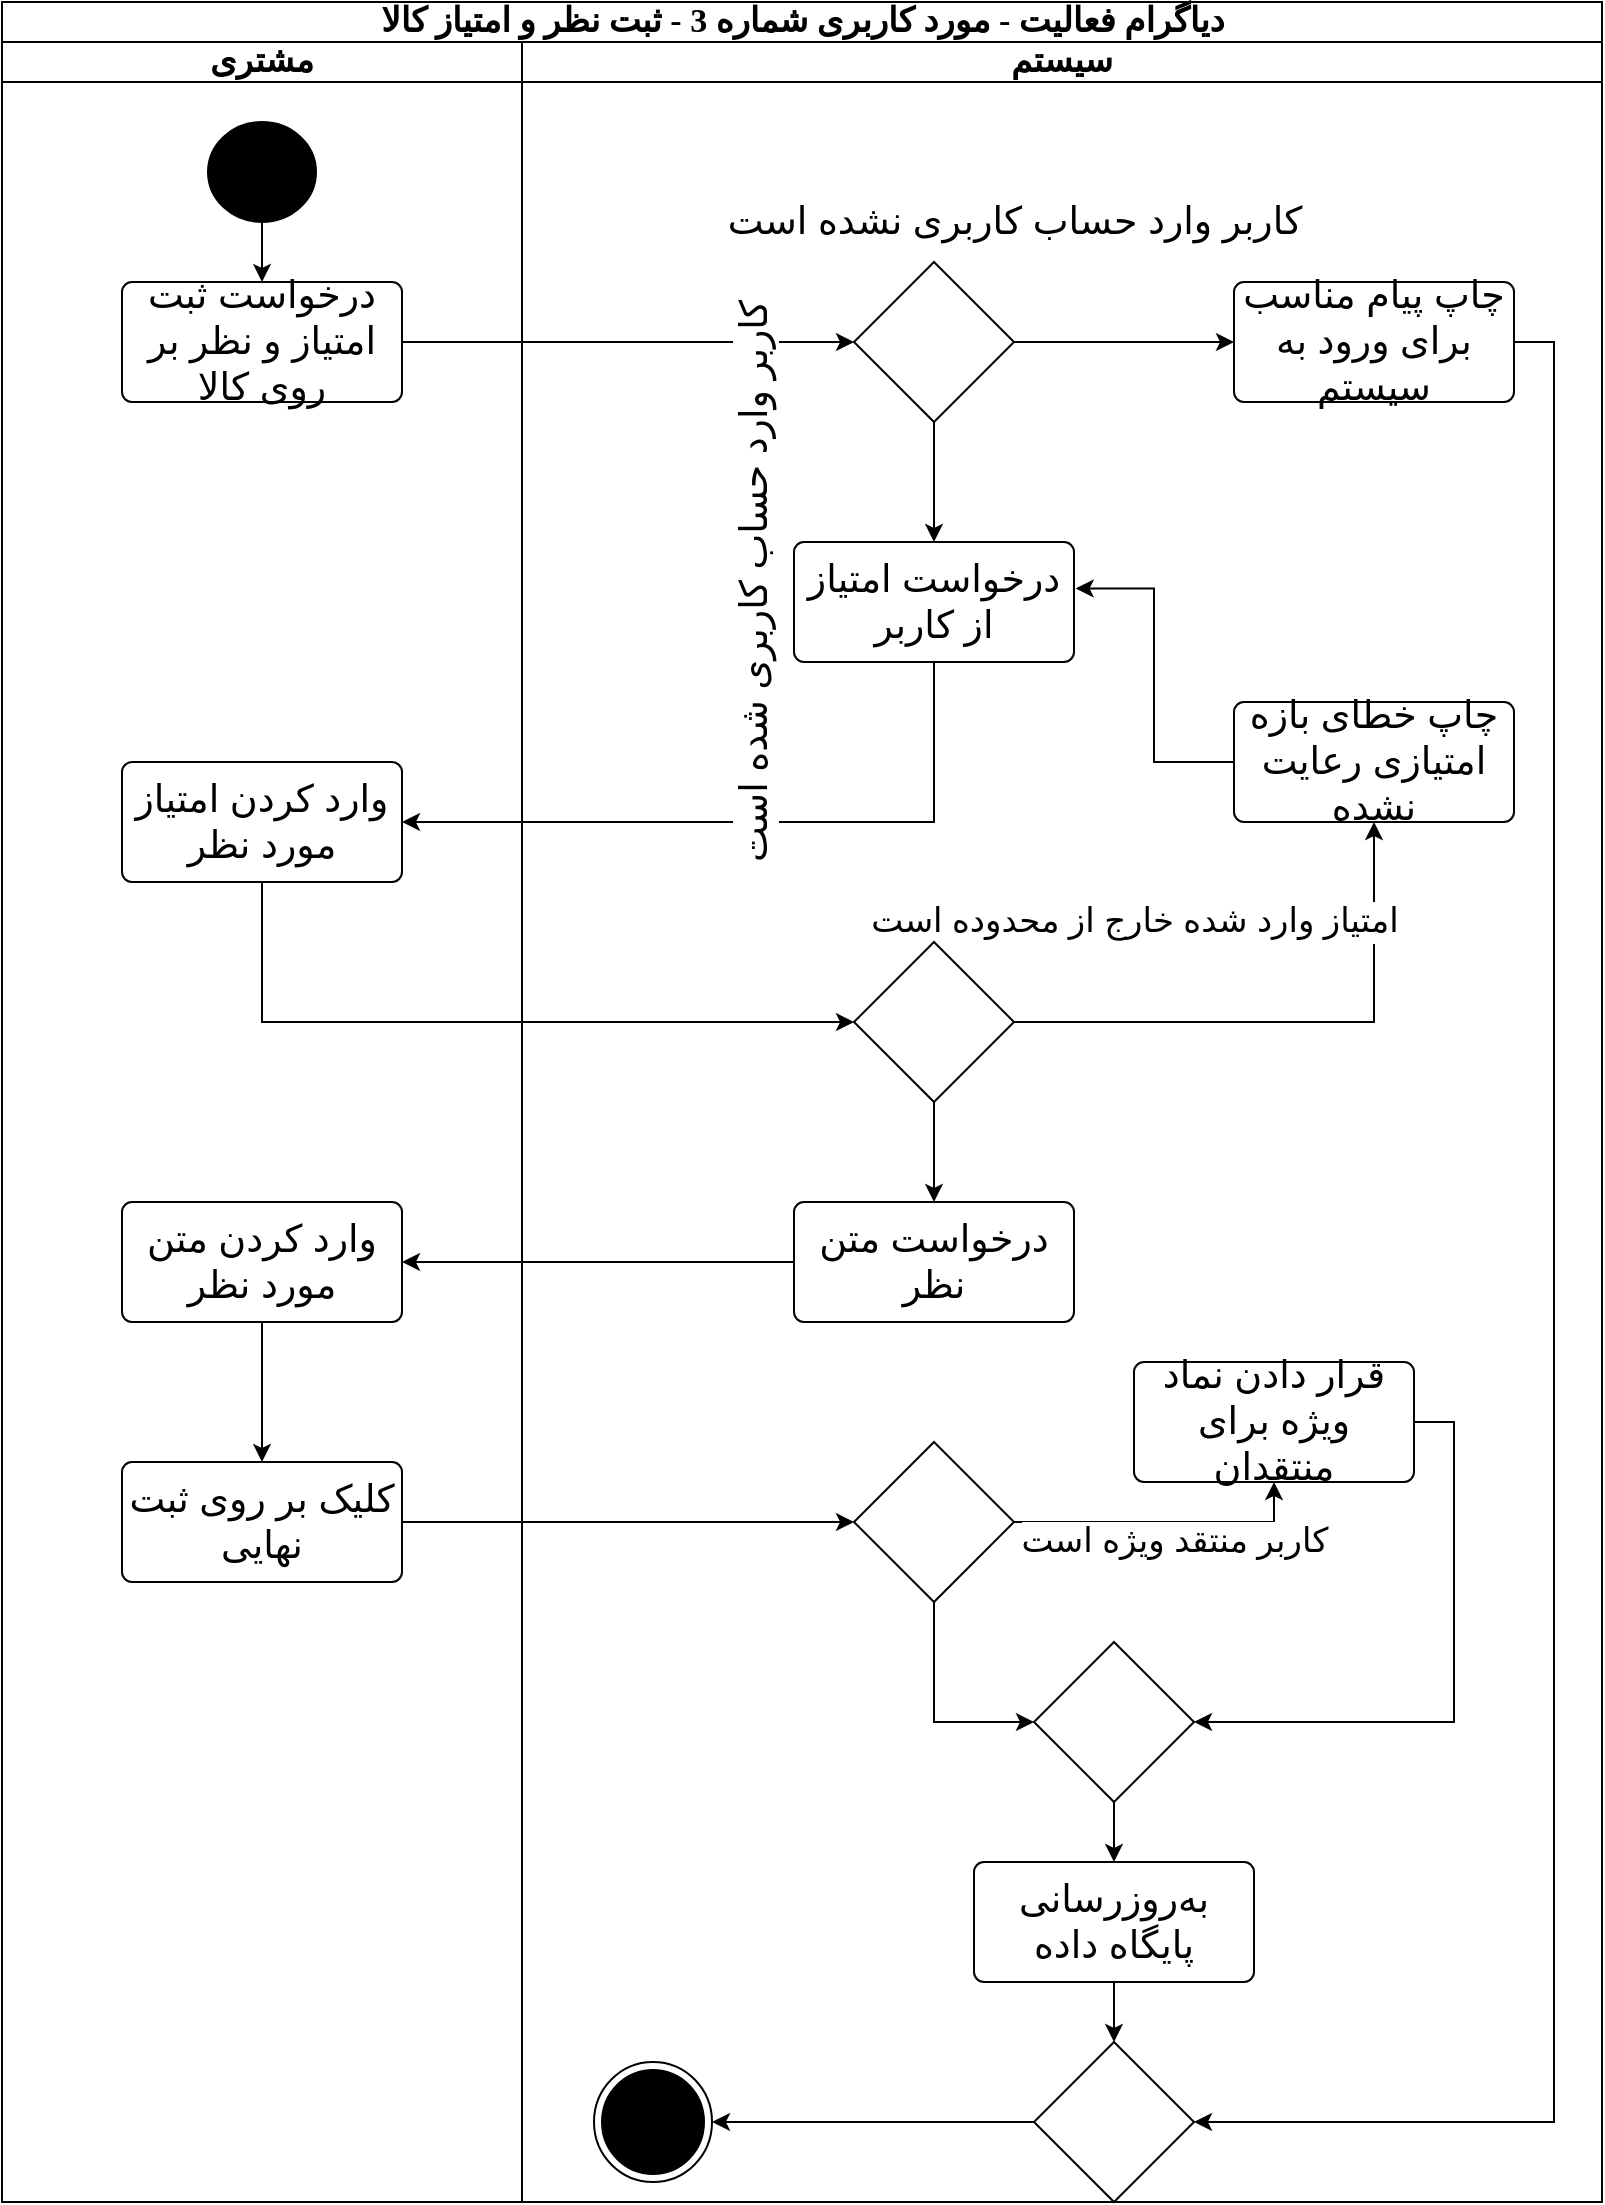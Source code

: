 <mxfile version="24.4.4" type="device">
  <diagram name="Page-1" id="0783ab3e-0a74-02c8-0abd-f7b4e66b4bec">
    <mxGraphModel dx="1615" dy="815" grid="1" gridSize="10" guides="1" tooltips="1" connect="1" arrows="1" fold="1" page="1" pageScale="1" pageWidth="827" pageHeight="1169" background="none" math="0" shadow="0">
      <root>
        <mxCell id="0" />
        <mxCell id="1" parent="0" />
        <mxCell id="1c1d494c118603dd-1" value="دیاگرام فعالیت - مورد کاربری شماره 3 - ثبت نظر و امتیاز کالا" style="swimlane;html=1;childLayout=stackLayout;startSize=20;rounded=0;shadow=0;comic=0;labelBackgroundColor=none;strokeWidth=1;fontFamily=Verdana;fontSize=17;align=center;" parent="1" vertex="1">
          <mxGeometry x="14" y="20" width="800" height="1100" as="geometry" />
        </mxCell>
        <mxCell id="bYX_rBt1W14Q4xHbeTwR-1" value="مشتری" style="swimlane;startSize=20;whiteSpace=wrap;html=1;fontSize=17;" parent="1c1d494c118603dd-1" vertex="1">
          <mxGeometry y="20" width="260" height="1080" as="geometry" />
        </mxCell>
        <mxCell id="bYX_rBt1W14Q4xHbeTwR-70" style="edgeStyle=orthogonalEdgeStyle;rounded=0;orthogonalLoop=1;jettySize=auto;html=1;entryX=0.5;entryY=0;entryDx=0;entryDy=0;" parent="bYX_rBt1W14Q4xHbeTwR-1" source="bYX_rBt1W14Q4xHbeTwR-68" target="bYX_rBt1W14Q4xHbeTwR-69" edge="1">
          <mxGeometry relative="1" as="geometry" />
        </mxCell>
        <mxCell id="bYX_rBt1W14Q4xHbeTwR-68" value="" style="ellipse;fillColor=strokeColor;html=1;" parent="bYX_rBt1W14Q4xHbeTwR-1" vertex="1">
          <mxGeometry x="103" y="40" width="54" height="50" as="geometry" />
        </mxCell>
        <mxCell id="bYX_rBt1W14Q4xHbeTwR-69" value="&lt;span style=&quot;font-size: 19px;&quot;&gt;درخواست ثبت امتیاز و نظر بر روی کالا&lt;/span&gt;" style="html=1;align=center;verticalAlign=middle;rounded=1;absoluteArcSize=1;arcSize=10;dashed=0;whiteSpace=wrap;" parent="bYX_rBt1W14Q4xHbeTwR-1" vertex="1">
          <mxGeometry x="60" y="120" width="140" height="60" as="geometry" />
        </mxCell>
        <mxCell id="_GKaaEnPmd_whFGMj8a_-12" value="&lt;span style=&quot;font-size: 19px;&quot;&gt;وارد کردن امتیاز مورد نظر&lt;/span&gt;" style="html=1;align=center;verticalAlign=middle;rounded=1;absoluteArcSize=1;arcSize=10;dashed=0;whiteSpace=wrap;" vertex="1" parent="bYX_rBt1W14Q4xHbeTwR-1">
          <mxGeometry x="60" y="360" width="140" height="60" as="geometry" />
        </mxCell>
        <mxCell id="_GKaaEnPmd_whFGMj8a_-27" style="edgeStyle=orthogonalEdgeStyle;rounded=0;orthogonalLoop=1;jettySize=auto;html=1;entryX=0.5;entryY=0;entryDx=0;entryDy=0;" edge="1" parent="bYX_rBt1W14Q4xHbeTwR-1" source="_GKaaEnPmd_whFGMj8a_-23" target="_GKaaEnPmd_whFGMj8a_-26">
          <mxGeometry relative="1" as="geometry" />
        </mxCell>
        <mxCell id="_GKaaEnPmd_whFGMj8a_-23" value="&lt;span style=&quot;font-size: 19px;&quot;&gt;وارد کردن متن مورد نظر&lt;/span&gt;" style="html=1;align=center;verticalAlign=middle;rounded=1;absoluteArcSize=1;arcSize=10;dashed=0;whiteSpace=wrap;" vertex="1" parent="bYX_rBt1W14Q4xHbeTwR-1">
          <mxGeometry x="60" y="580" width="140" height="60" as="geometry" />
        </mxCell>
        <mxCell id="_GKaaEnPmd_whFGMj8a_-26" value="&lt;span style=&quot;font-size: 19px;&quot;&gt;کلیک بر روی ثبت نهایی&lt;/span&gt;" style="html=1;align=center;verticalAlign=middle;rounded=1;absoluteArcSize=1;arcSize=10;dashed=0;whiteSpace=wrap;" vertex="1" parent="bYX_rBt1W14Q4xHbeTwR-1">
          <mxGeometry x="60" y="710" width="140" height="60" as="geometry" />
        </mxCell>
        <mxCell id="bYX_rBt1W14Q4xHbeTwR-72" style="edgeStyle=orthogonalEdgeStyle;rounded=0;orthogonalLoop=1;jettySize=auto;html=1;entryX=0;entryY=0.5;entryDx=0;entryDy=0;" parent="1c1d494c118603dd-1" source="bYX_rBt1W14Q4xHbeTwR-69" target="_GKaaEnPmd_whFGMj8a_-2" edge="1">
          <mxGeometry relative="1" as="geometry">
            <mxPoint x="406" y="170" as="targetPoint" />
          </mxGeometry>
        </mxCell>
        <mxCell id="_GKaaEnPmd_whFGMj8a_-13" style="edgeStyle=orthogonalEdgeStyle;rounded=0;orthogonalLoop=1;jettySize=auto;html=1;entryX=1;entryY=0.5;entryDx=0;entryDy=0;" edge="1" parent="1c1d494c118603dd-1" source="_GKaaEnPmd_whFGMj8a_-3" target="_GKaaEnPmd_whFGMj8a_-12">
          <mxGeometry relative="1" as="geometry">
            <Array as="points">
              <mxPoint x="466" y="410" />
            </Array>
          </mxGeometry>
        </mxCell>
        <mxCell id="_GKaaEnPmd_whFGMj8a_-16" style="edgeStyle=orthogonalEdgeStyle;rounded=0;orthogonalLoop=1;jettySize=auto;html=1;entryX=0;entryY=0.5;entryDx=0;entryDy=0;" edge="1" parent="1c1d494c118603dd-1" source="_GKaaEnPmd_whFGMj8a_-12" target="_GKaaEnPmd_whFGMj8a_-15">
          <mxGeometry relative="1" as="geometry">
            <Array as="points">
              <mxPoint x="130" y="510" />
            </Array>
          </mxGeometry>
        </mxCell>
        <mxCell id="_GKaaEnPmd_whFGMj8a_-24" style="edgeStyle=orthogonalEdgeStyle;rounded=0;orthogonalLoop=1;jettySize=auto;html=1;entryX=1;entryY=0.5;entryDx=0;entryDy=0;" edge="1" parent="1c1d494c118603dd-1" source="_GKaaEnPmd_whFGMj8a_-21" target="_GKaaEnPmd_whFGMj8a_-23">
          <mxGeometry relative="1" as="geometry" />
        </mxCell>
        <mxCell id="_GKaaEnPmd_whFGMj8a_-29" style="edgeStyle=orthogonalEdgeStyle;rounded=0;orthogonalLoop=1;jettySize=auto;html=1;entryX=0;entryY=0.5;entryDx=0;entryDy=0;" edge="1" parent="1c1d494c118603dd-1" source="_GKaaEnPmd_whFGMj8a_-26" target="_GKaaEnPmd_whFGMj8a_-28">
          <mxGeometry relative="1" as="geometry" />
        </mxCell>
        <mxCell id="bYX_rBt1W14Q4xHbeTwR-3" value="سیستم" style="swimlane;startSize=20;whiteSpace=wrap;html=1;fontSize=17;" parent="1c1d494c118603dd-1" vertex="1">
          <mxGeometry x="260" y="20" width="540" height="1080" as="geometry" />
        </mxCell>
        <mxCell id="bYX_rBt1W14Q4xHbeTwR-87" value="" style="ellipse;html=1;shape=endState;fillColor=strokeColor;" parent="bYX_rBt1W14Q4xHbeTwR-3" vertex="1">
          <mxGeometry x="36" y="1010" width="59" height="60" as="geometry" />
        </mxCell>
        <mxCell id="_GKaaEnPmd_whFGMj8a_-6" style="edgeStyle=orthogonalEdgeStyle;rounded=0;orthogonalLoop=1;jettySize=auto;html=1;entryX=0.5;entryY=0;entryDx=0;entryDy=0;" edge="1" parent="bYX_rBt1W14Q4xHbeTwR-3" source="_GKaaEnPmd_whFGMj8a_-2" target="_GKaaEnPmd_whFGMj8a_-3">
          <mxGeometry relative="1" as="geometry" />
        </mxCell>
        <mxCell id="_GKaaEnPmd_whFGMj8a_-7" value="کاربر وارد حساب کاربری شده است" style="edgeLabel;html=1;align=center;verticalAlign=middle;resizable=0;points=[];fontSize=19;rotation=-90;" vertex="1" connectable="0" parent="_GKaaEnPmd_whFGMj8a_-6">
          <mxGeometry x="-0.373" y="3" relative="1" as="geometry">
            <mxPoint x="-93" y="61" as="offset" />
          </mxGeometry>
        </mxCell>
        <mxCell id="_GKaaEnPmd_whFGMj8a_-10" style="edgeStyle=orthogonalEdgeStyle;rounded=0;orthogonalLoop=1;jettySize=auto;html=1;entryX=0;entryY=0.5;entryDx=0;entryDy=0;" edge="1" parent="bYX_rBt1W14Q4xHbeTwR-3" source="_GKaaEnPmd_whFGMj8a_-2" target="_GKaaEnPmd_whFGMj8a_-8">
          <mxGeometry relative="1" as="geometry" />
        </mxCell>
        <mxCell id="_GKaaEnPmd_whFGMj8a_-11" value="&lt;span style=&quot;font-size: 19px;&quot;&gt;کاربر وارد حساب کاربری نشده است&lt;/span&gt;" style="edgeLabel;html=1;align=center;verticalAlign=middle;resizable=0;points=[];" vertex="1" connectable="0" parent="_GKaaEnPmd_whFGMj8a_-10">
          <mxGeometry x="-0.331" y="-3" relative="1" as="geometry">
            <mxPoint x="-37" y="-63" as="offset" />
          </mxGeometry>
        </mxCell>
        <mxCell id="_GKaaEnPmd_whFGMj8a_-2" value="" style="rhombus;whiteSpace=wrap;html=1;" vertex="1" parent="bYX_rBt1W14Q4xHbeTwR-3">
          <mxGeometry x="166" y="110" width="80" height="80" as="geometry" />
        </mxCell>
        <mxCell id="_GKaaEnPmd_whFGMj8a_-3" value="&lt;span style=&quot;font-size: 19px;&quot;&gt;درخواست امتیاز از کاربر&lt;/span&gt;" style="html=1;align=center;verticalAlign=middle;rounded=1;absoluteArcSize=1;arcSize=10;dashed=0;whiteSpace=wrap;" vertex="1" parent="bYX_rBt1W14Q4xHbeTwR-3">
          <mxGeometry x="136" y="250" width="140" height="60" as="geometry" />
        </mxCell>
        <mxCell id="_GKaaEnPmd_whFGMj8a_-42" style="edgeStyle=orthogonalEdgeStyle;rounded=0;orthogonalLoop=1;jettySize=auto;html=1;entryX=1;entryY=0.5;entryDx=0;entryDy=0;" edge="1" parent="bYX_rBt1W14Q4xHbeTwR-3" source="_GKaaEnPmd_whFGMj8a_-8" target="_GKaaEnPmd_whFGMj8a_-40">
          <mxGeometry relative="1" as="geometry">
            <mxPoint x="516" y="640" as="targetPoint" />
            <Array as="points">
              <mxPoint x="516" y="150" />
              <mxPoint x="516" y="1040" />
            </Array>
          </mxGeometry>
        </mxCell>
        <mxCell id="_GKaaEnPmd_whFGMj8a_-8" value="&lt;span style=&quot;font-size: 19px;&quot;&gt;چاپ پیام مناسب برای ورود به سیستم&lt;/span&gt;" style="html=1;align=center;verticalAlign=middle;rounded=1;absoluteArcSize=1;arcSize=10;dashed=0;whiteSpace=wrap;" vertex="1" parent="bYX_rBt1W14Q4xHbeTwR-3">
          <mxGeometry x="356" y="120" width="140" height="60" as="geometry" />
        </mxCell>
        <mxCell id="_GKaaEnPmd_whFGMj8a_-18" style="edgeStyle=orthogonalEdgeStyle;rounded=0;orthogonalLoop=1;jettySize=auto;html=1;entryX=0.5;entryY=1;entryDx=0;entryDy=0;" edge="1" parent="bYX_rBt1W14Q4xHbeTwR-3" source="_GKaaEnPmd_whFGMj8a_-15" target="_GKaaEnPmd_whFGMj8a_-17">
          <mxGeometry relative="1" as="geometry" />
        </mxCell>
        <mxCell id="_GKaaEnPmd_whFGMj8a_-20" value="امتیاز وارد شده خارج از محدوده است" style="edgeLabel;html=1;align=center;verticalAlign=middle;resizable=0;points=[];fontSize=17;" vertex="1" connectable="0" parent="_GKaaEnPmd_whFGMj8a_-18">
          <mxGeometry x="-0.643" relative="1" as="geometry">
            <mxPoint x="10" y="-50" as="offset" />
          </mxGeometry>
        </mxCell>
        <mxCell id="_GKaaEnPmd_whFGMj8a_-22" style="edgeStyle=orthogonalEdgeStyle;rounded=0;orthogonalLoop=1;jettySize=auto;html=1;entryX=0.5;entryY=0;entryDx=0;entryDy=0;" edge="1" parent="bYX_rBt1W14Q4xHbeTwR-3" source="_GKaaEnPmd_whFGMj8a_-15" target="_GKaaEnPmd_whFGMj8a_-21">
          <mxGeometry relative="1" as="geometry" />
        </mxCell>
        <mxCell id="_GKaaEnPmd_whFGMj8a_-15" value="" style="rhombus;whiteSpace=wrap;html=1;" vertex="1" parent="bYX_rBt1W14Q4xHbeTwR-3">
          <mxGeometry x="166" y="450" width="80" height="80" as="geometry" />
        </mxCell>
        <mxCell id="_GKaaEnPmd_whFGMj8a_-17" value="&lt;span style=&quot;font-size: 19px;&quot;&gt;چاپ خطای بازه امتیازی رعایت نشده&lt;/span&gt;" style="html=1;align=center;verticalAlign=middle;rounded=1;absoluteArcSize=1;arcSize=10;dashed=0;whiteSpace=wrap;" vertex="1" parent="bYX_rBt1W14Q4xHbeTwR-3">
          <mxGeometry x="356" y="330" width="140" height="60" as="geometry" />
        </mxCell>
        <mxCell id="_GKaaEnPmd_whFGMj8a_-19" style="edgeStyle=orthogonalEdgeStyle;rounded=0;orthogonalLoop=1;jettySize=auto;html=1;entryX=1.006;entryY=0.387;entryDx=0;entryDy=0;entryPerimeter=0;" edge="1" parent="bYX_rBt1W14Q4xHbeTwR-3" source="_GKaaEnPmd_whFGMj8a_-17" target="_GKaaEnPmd_whFGMj8a_-3">
          <mxGeometry relative="1" as="geometry" />
        </mxCell>
        <mxCell id="_GKaaEnPmd_whFGMj8a_-21" value="&lt;span style=&quot;font-size: 19px;&quot;&gt;درخواست متن نظر&lt;/span&gt;" style="html=1;align=center;verticalAlign=middle;rounded=1;absoluteArcSize=1;arcSize=10;dashed=0;whiteSpace=wrap;" vertex="1" parent="bYX_rBt1W14Q4xHbeTwR-3">
          <mxGeometry x="136" y="580" width="140" height="60" as="geometry" />
        </mxCell>
        <mxCell id="_GKaaEnPmd_whFGMj8a_-31" style="edgeStyle=orthogonalEdgeStyle;rounded=0;orthogonalLoop=1;jettySize=auto;html=1;entryX=0.5;entryY=1;entryDx=0;entryDy=0;" edge="1" parent="bYX_rBt1W14Q4xHbeTwR-3" source="_GKaaEnPmd_whFGMj8a_-28" target="_GKaaEnPmd_whFGMj8a_-30">
          <mxGeometry relative="1" as="geometry" />
        </mxCell>
        <mxCell id="_GKaaEnPmd_whFGMj8a_-32" value="&lt;span style=&quot;font-size: 17px;&quot;&gt;کاربر منتقد ویژه است&lt;/span&gt;" style="edgeLabel;html=1;align=center;verticalAlign=middle;resizable=0;points=[];" vertex="1" connectable="0" parent="_GKaaEnPmd_whFGMj8a_-31">
          <mxGeometry x="-0.406" y="3" relative="1" as="geometry">
            <mxPoint x="35" y="13" as="offset" />
          </mxGeometry>
        </mxCell>
        <mxCell id="_GKaaEnPmd_whFGMj8a_-34" style="edgeStyle=orthogonalEdgeStyle;rounded=0;orthogonalLoop=1;jettySize=auto;html=1;entryX=0;entryY=0.5;entryDx=0;entryDy=0;" edge="1" parent="bYX_rBt1W14Q4xHbeTwR-3" source="_GKaaEnPmd_whFGMj8a_-28" target="_GKaaEnPmd_whFGMj8a_-33">
          <mxGeometry relative="1" as="geometry">
            <mxPoint x="206" y="840.0" as="targetPoint" />
            <Array as="points">
              <mxPoint x="206" y="840" />
            </Array>
          </mxGeometry>
        </mxCell>
        <mxCell id="_GKaaEnPmd_whFGMj8a_-28" value="" style="rhombus;whiteSpace=wrap;html=1;" vertex="1" parent="bYX_rBt1W14Q4xHbeTwR-3">
          <mxGeometry x="166" y="700" width="80" height="80" as="geometry" />
        </mxCell>
        <mxCell id="_GKaaEnPmd_whFGMj8a_-36" style="edgeStyle=orthogonalEdgeStyle;rounded=0;orthogonalLoop=1;jettySize=auto;html=1;entryX=1;entryY=0.5;entryDx=0;entryDy=0;" edge="1" parent="bYX_rBt1W14Q4xHbeTwR-3" source="_GKaaEnPmd_whFGMj8a_-30" target="_GKaaEnPmd_whFGMj8a_-33">
          <mxGeometry relative="1" as="geometry">
            <Array as="points">
              <mxPoint x="466" y="690" />
              <mxPoint x="466" y="840" />
            </Array>
          </mxGeometry>
        </mxCell>
        <mxCell id="_GKaaEnPmd_whFGMj8a_-30" value="&lt;span style=&quot;font-size: 19px;&quot;&gt;قرار دادن نماد ویژه برای منتقدان&lt;/span&gt;" style="html=1;align=center;verticalAlign=middle;rounded=1;absoluteArcSize=1;arcSize=10;dashed=0;whiteSpace=wrap;" vertex="1" parent="bYX_rBt1W14Q4xHbeTwR-3">
          <mxGeometry x="306" y="660" width="140" height="60" as="geometry" />
        </mxCell>
        <mxCell id="_GKaaEnPmd_whFGMj8a_-38" style="edgeStyle=orthogonalEdgeStyle;rounded=0;orthogonalLoop=1;jettySize=auto;html=1;entryX=0.5;entryY=0;entryDx=0;entryDy=0;" edge="1" parent="bYX_rBt1W14Q4xHbeTwR-3" source="_GKaaEnPmd_whFGMj8a_-33" target="_GKaaEnPmd_whFGMj8a_-37">
          <mxGeometry relative="1" as="geometry" />
        </mxCell>
        <mxCell id="_GKaaEnPmd_whFGMj8a_-33" value="" style="rhombus;whiteSpace=wrap;html=1;" vertex="1" parent="bYX_rBt1W14Q4xHbeTwR-3">
          <mxGeometry x="256" y="800" width="80" height="80" as="geometry" />
        </mxCell>
        <mxCell id="_GKaaEnPmd_whFGMj8a_-41" style="edgeStyle=orthogonalEdgeStyle;rounded=0;orthogonalLoop=1;jettySize=auto;html=1;entryX=0.5;entryY=0;entryDx=0;entryDy=0;" edge="1" parent="bYX_rBt1W14Q4xHbeTwR-3" source="_GKaaEnPmd_whFGMj8a_-37" target="_GKaaEnPmd_whFGMj8a_-40">
          <mxGeometry relative="1" as="geometry" />
        </mxCell>
        <mxCell id="_GKaaEnPmd_whFGMj8a_-37" value="&lt;span style=&quot;font-size: 19px;&quot;&gt;به‌روزرسانی پایگاه داده&lt;/span&gt;" style="html=1;align=center;verticalAlign=middle;rounded=1;absoluteArcSize=1;arcSize=10;dashed=0;whiteSpace=wrap;" vertex="1" parent="bYX_rBt1W14Q4xHbeTwR-3">
          <mxGeometry x="226" y="910" width="140" height="60" as="geometry" />
        </mxCell>
        <mxCell id="_GKaaEnPmd_whFGMj8a_-43" style="edgeStyle=orthogonalEdgeStyle;rounded=0;orthogonalLoop=1;jettySize=auto;html=1;entryX=1;entryY=0.5;entryDx=0;entryDy=0;" edge="1" parent="bYX_rBt1W14Q4xHbeTwR-3" source="_GKaaEnPmd_whFGMj8a_-40" target="bYX_rBt1W14Q4xHbeTwR-87">
          <mxGeometry relative="1" as="geometry" />
        </mxCell>
        <mxCell id="_GKaaEnPmd_whFGMj8a_-40" value="" style="rhombus;whiteSpace=wrap;html=1;" vertex="1" parent="bYX_rBt1W14Q4xHbeTwR-3">
          <mxGeometry x="256" y="1000" width="80" height="80" as="geometry" />
        </mxCell>
      </root>
    </mxGraphModel>
  </diagram>
</mxfile>
